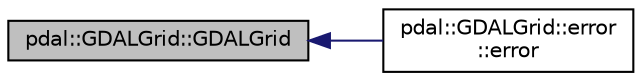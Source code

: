 digraph "pdal::GDALGrid::GDALGrid"
{
  edge [fontname="Helvetica",fontsize="10",labelfontname="Helvetica",labelfontsize="10"];
  node [fontname="Helvetica",fontsize="10",shape=record];
  rankdir="LR";
  Node1 [label="pdal::GDALGrid::GDALGrid",height=0.2,width=0.4,color="black", fillcolor="grey75", style="filled", fontcolor="black"];
  Node1 -> Node2 [dir="back",color="midnightblue",fontsize="10",style="solid",fontname="Helvetica"];
  Node2 [label="pdal::GDALGrid::error\l::error",height=0.2,width=0.4,color="black", fillcolor="white", style="filled",URL="$structpdal_1_1GDALGrid_1_1error.html#a5d434974154fa575501f14fe275256bf"];
}
